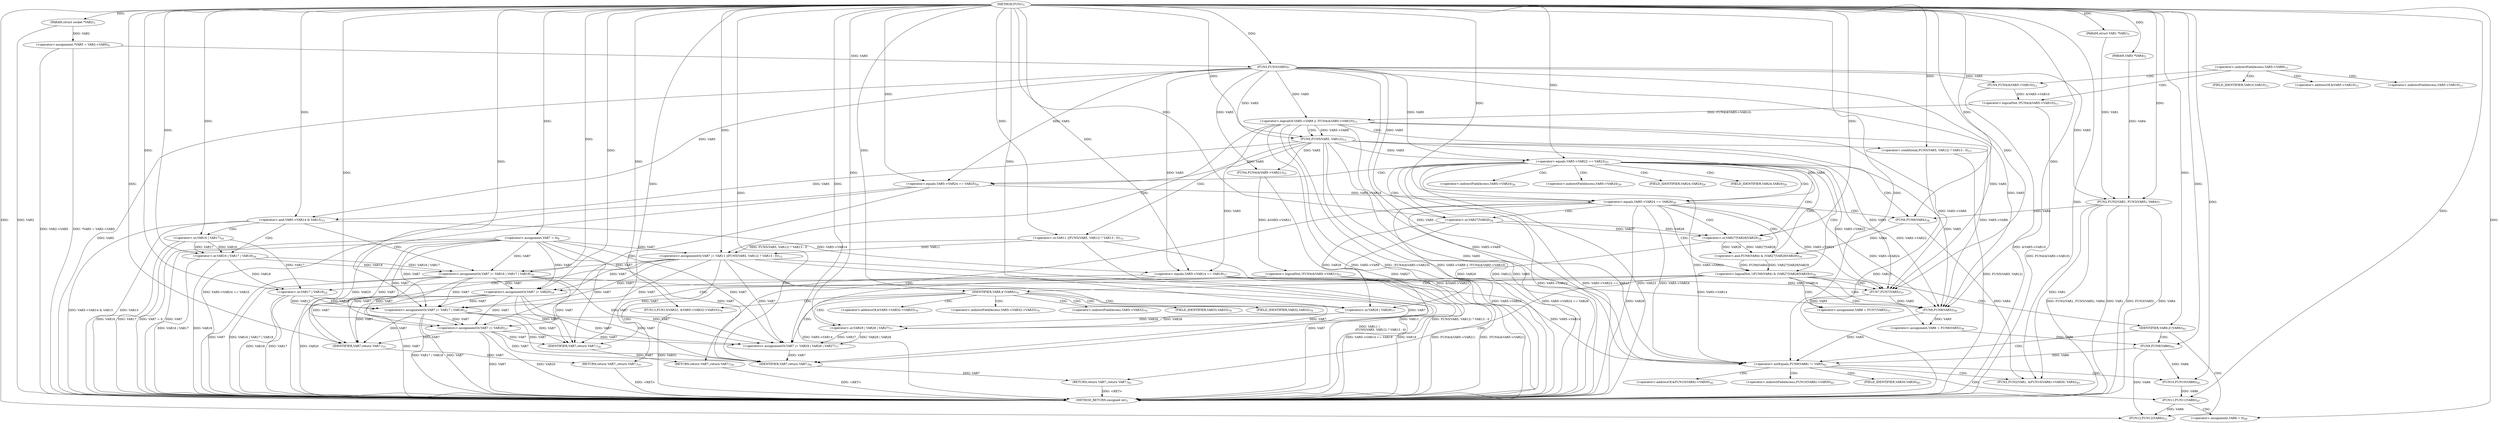 digraph "FUN1" {  
"8" [label = <(METHOD,FUN1)<SUB>1</SUB>> ]
"184" [label = <(METHOD_RETURN,unsigned int)<SUB>1</SUB>> ]
"9" [label = <(PARAM,struct VAR1 *VAR1)<SUB>1</SUB>> ]
"10" [label = <(PARAM,struct socket *VAR2)<SUB>1</SUB>> ]
"11" [label = <(PARAM,VAR3 *VAR4)<SUB>2</SUB>> ]
"15" [label = <(&lt;operator&gt;.assignment,*VAR5 = VAR2-&gt;VAR5)<SUB>4</SUB>> ]
"22" [label = <(FUN2,FUN2(VAR1, FUN3(VAR5), VAR4))<SUB>7</SUB>> ]
"27" [label = <(&lt;operator&gt;.assignment,VAR7 = 0)<SUB>8</SUB>> ]
"128" [label = <(&lt;operator&gt;.assignment,VAR8 = FUN7(VAR5))<SUB>37</SUB>> ]
"132" [label = <(&lt;operator&gt;.assignment,VAR6 = FUN8(VAR5))<SUB>39</SUB>> ]
"182" [label = <(RETURN,return VAR7;,return VAR7;)<SUB>81</SUB>> ]
"31" [label = <(&lt;operator&gt;.logicalOr,VAR5-&gt;VAR9 || !FUN4(&amp;VAR5-&gt;VAR10))<SUB>11</SUB>> ]
"53" [label = <(&lt;operator&gt;.and,VAR5-&gt;VAR14 &amp; VAR15)<SUB>15</SUB>> ]
"67" [label = <(&lt;operator&gt;.equals,VAR5-&gt;VAR14 == VAR19)<SUB>17</SUB>> ]
"77" [label = <(&lt;operator&gt;.logicalNot,!FUN4(&amp;VAR5-&gt;VAR21))<SUB>21</SUB>> ]
"90" [label = <(&lt;operator&gt;.equals,VAR5-&gt;VAR22 == VAR23)<SUB>25</SUB>> ]
"116" [label = <(&lt;operator&gt;.logicalNot,!(FUN6(VAR4) &amp; (VAR27|VAR28|VAR29)))<SUB>34</SUB>> ]
"137" [label = <(IDENTIFIER,VAR6,if (VAR6))<SUB>41</SUB>> ]
"163" [label = <(IDENTIFIER,VAR8,if (VAR8))<SUB>76</SUB>> ]
"183" [label = <(IDENTIFIER,VAR7,return VAR7;)<SUB>81</SUB>> ]
"24" [label = <(FUN3,FUN3(VAR5))<SUB>7</SUB>> ]
"42" [label = <(&lt;operators&gt;.assignmentOr,VAR7 |= VAR11 |
			(FUN5(VAR5, VAR12) ? VAR13 : 0))<SUB>12</SUB>> ]
"59" [label = <(&lt;operators&gt;.assignmentOr,VAR7 |= VAR16 | VAR17 | VAR18)<SUB>16</SUB>> ]
"73" [label = <(&lt;operators&gt;.assignmentOr,VAR7 |= VAR20)<SUB>18</SUB>> ]
"84" [label = <(&lt;operators&gt;.assignmentOr,VAR7 |= VAR17 | VAR18)<SUB>22</SUB>> ]
"126" [label = <(RETURN,return VAR7;,return VAR7;)<SUB>35</SUB>> ]
"130" [label = <(FUN7,FUN7(VAR5))<SUB>37</SUB>> ]
"134" [label = <(FUN8,FUN8(VAR5))<SUB>39</SUB>> ]
"160" [label = <(FUN12,FUN12(VAR6))<SUB>53</SUB>> ]
"165" [label = <(&lt;operators&gt;.assignmentOr,VAR7 |= VAR29 | VAR28 | VAR27)<SUB>77</SUB>> ]
"35" [label = <(&lt;operator&gt;.logicalNot,!FUN4(&amp;VAR5-&gt;VAR10))<SUB>11</SUB>> ]
"78" [label = <(FUN4,FUN4(&amp;VAR5-&gt;VAR21))<SUB>21</SUB>> ]
"97" [label = <(&lt;operator&gt;.equals,VAR5-&gt;VAR24 == VAR25)<SUB>26</SUB>> ]
"107" [label = <(&lt;operator&gt;.equals,VAR5-&gt;VAR24 == VAR26)<SUB>29</SUB>> ]
"117" [label = <(&lt;operator&gt;.and,FUN6(VAR4) &amp; (VAR27|VAR28|VAR29))<SUB>34</SUB>> ]
"127" [label = <(IDENTIFIER,VAR7,return VAR7;)<SUB>35</SUB>> ]
"140" [label = <(&lt;operator&gt;.notEquals,FUN9(VAR6) != VAR5)<SUB>43</SUB>> ]
"174" [label = <(FUN13,FUN13(VAR31, &amp;VAR5-&gt;VAR32-&gt;VAR33))<SUB>79</SUB>> ]
"36" [label = <(FUN4,FUN4(&amp;VAR5-&gt;VAR10))<SUB>11</SUB>> ]
"44" [label = <(&lt;operator&gt;.or,VAR11 |
			(FUN5(VAR5, VAR12) ? VAR13 : 0))<SUB>12</SUB>> ]
"61" [label = <(&lt;operator&gt;.or,VAR16 | VAR17 | VAR18)<SUB>16</SUB>> ]
"86" [label = <(&lt;operator&gt;.or,VAR17 | VAR18)<SUB>22</SUB>> ]
"103" [label = <(&lt;operators&gt;.assignmentOr,VAR7 |= VAR20)<SUB>27</SUB>> ]
"113" [label = <(RETURN,return VAR7;,return VAR7;)<SUB>30</SUB>> ]
"118" [label = <(FUN6,FUN6(VAR4))<SUB>34</SUB>> ]
"120" [label = <(&lt;operator&gt;.or,VAR27|VAR28|VAR29)<SUB>34</SUB>> ]
"145" [label = <(FUN2,FUN2(VAR1, &amp;FUN10(VAR6)-&gt;VAR30, VAR4))<SUB>45</SUB>> ]
"167" [label = <(&lt;operator&gt;.or,VAR29 | VAR28 | VAR27)<SUB>77</SUB>> ]
"46" [label = <(&lt;operator&gt;.conditional,FUN5(VAR5, VAR12) ? VAR13 : 0)<SUB>13</SUB>> ]
"62" [label = <(&lt;operator&gt;.or,VAR16 | VAR17)<SUB>16</SUB>> ]
"114" [label = <(IDENTIFIER,VAR7,return VAR7;)<SUB>30</SUB>> ]
"121" [label = <(&lt;operator&gt;.or,VAR27|VAR28)<SUB>34</SUB>> ]
"141" [label = <(FUN9,FUN9(VAR6))<SUB>43</SUB>> ]
"154" [label = <(FUN11,FUN11(VAR6))<SUB>47</SUB>> ]
"168" [label = <(&lt;operator&gt;.or,VAR29 | VAR28)<SUB>77</SUB>> ]
"47" [label = <(FUN5,FUN5(VAR5, VAR12))<SUB>13</SUB>> ]
"157" [label = <(&lt;operator&gt;.assignment,VAR8 = 0)<SUB>49</SUB>> ]
"149" [label = <(FUN10,FUN10(VAR6))<SUB>45</SUB>> ]
"32" [label = <(&lt;operator&gt;.indirectFieldAccess,VAR5-&gt;VAR9)<SUB>11</SUB>> ]
"37" [label = <(&lt;operator&gt;.addressOf,&amp;VAR5-&gt;VAR10)<SUB>11</SUB>> ]
"98" [label = <(&lt;operator&gt;.indirectFieldAccess,VAR5-&gt;VAR24)<SUB>26</SUB>> ]
"108" [label = <(&lt;operator&gt;.indirectFieldAccess,VAR5-&gt;VAR24)<SUB>29</SUB>> ]
"176" [label = <(&lt;operator&gt;.addressOf,&amp;VAR5-&gt;VAR32-&gt;VAR33)<SUB>79</SUB>> ]
"38" [label = <(&lt;operator&gt;.indirectFieldAccess,VAR5-&gt;VAR10)<SUB>11</SUB>> ]
"100" [label = <(FIELD_IDENTIFIER,VAR24,VAR24)<SUB>26</SUB>> ]
"110" [label = <(FIELD_IDENTIFIER,VAR24,VAR24)<SUB>29</SUB>> ]
"147" [label = <(&lt;operator&gt;.addressOf,&amp;FUN10(VAR6)-&gt;VAR30)<SUB>45</SUB>> ]
"177" [label = <(&lt;operator&gt;.indirectFieldAccess,VAR5-&gt;VAR32-&gt;VAR33)<SUB>79</SUB>> ]
"40" [label = <(FIELD_IDENTIFIER,VAR10,VAR10)<SUB>11</SUB>> ]
"148" [label = <(&lt;operator&gt;.indirectFieldAccess,FUN10(VAR6)-&gt;VAR30)<SUB>45</SUB>> ]
"178" [label = <(&lt;operator&gt;.indirectFieldAccess,VAR5-&gt;VAR32)<SUB>79</SUB>> ]
"181" [label = <(FIELD_IDENTIFIER,VAR33,VAR33)<SUB>79</SUB>> ]
"151" [label = <(FIELD_IDENTIFIER,VAR30,VAR30)<SUB>45</SUB>> ]
"180" [label = <(FIELD_IDENTIFIER,VAR32,VAR32)<SUB>79</SUB>> ]
  "126" -> "184"  [ label = "DDG: &lt;RET&gt;"] 
  "113" -> "184"  [ label = "DDG: &lt;RET&gt;"] 
  "182" -> "184"  [ label = "DDG: &lt;RET&gt;"] 
  "10" -> "184"  [ label = "DDG: VAR2"] 
  "15" -> "184"  [ label = "DDG: VAR2-&gt;VAR5"] 
  "15" -> "184"  [ label = "DDG: *VAR5 = VAR2-&gt;VAR5"] 
  "22" -> "184"  [ label = "DDG: VAR1"] 
  "24" -> "184"  [ label = "DDG: VAR5"] 
  "22" -> "184"  [ label = "DDG: FUN3(VAR5)"] 
  "22" -> "184"  [ label = "DDG: VAR4"] 
  "22" -> "184"  [ label = "DDG: FUN2(VAR1, FUN3(VAR5), VAR4)"] 
  "27" -> "184"  [ label = "DDG: VAR7"] 
  "27" -> "184"  [ label = "DDG: VAR7 = 0"] 
  "31" -> "184"  [ label = "DDG: VAR5-&gt;VAR9"] 
  "36" -> "184"  [ label = "DDG: &amp;VAR5-&gt;VAR10"] 
  "35" -> "184"  [ label = "DDG: FUN4(&amp;VAR5-&gt;VAR10)"] 
  "31" -> "184"  [ label = "DDG: !FUN4(&amp;VAR5-&gt;VAR10)"] 
  "31" -> "184"  [ label = "DDG: VAR5-&gt;VAR9 || !FUN4(&amp;VAR5-&gt;VAR10)"] 
  "42" -> "184"  [ label = "DDG: VAR7"] 
  "47" -> "184"  [ label = "DDG: VAR5"] 
  "46" -> "184"  [ label = "DDG: FUN5(VAR5, VAR12)"] 
  "44" -> "184"  [ label = "DDG: FUN5(VAR5, VAR12) ? VAR13 : 0"] 
  "42" -> "184"  [ label = "DDG: VAR11 |
			(FUN5(VAR5, VAR12) ? VAR13 : 0)"] 
  "53" -> "184"  [ label = "DDG: VAR5-&gt;VAR14 &amp; VAR15"] 
  "59" -> "184"  [ label = "DDG: VAR7"] 
  "62" -> "184"  [ label = "DDG: VAR17"] 
  "61" -> "184"  [ label = "DDG: VAR16 | VAR17"] 
  "61" -> "184"  [ label = "DDG: VAR18"] 
  "59" -> "184"  [ label = "DDG: VAR16 | VAR17 | VAR18"] 
  "67" -> "184"  [ label = "DDG: VAR5-&gt;VAR14"] 
  "67" -> "184"  [ label = "DDG: VAR5-&gt;VAR14 == VAR19"] 
  "73" -> "184"  [ label = "DDG: VAR7"] 
  "73" -> "184"  [ label = "DDG: VAR20"] 
  "78" -> "184"  [ label = "DDG: &amp;VAR5-&gt;VAR21"] 
  "77" -> "184"  [ label = "DDG: FUN4(&amp;VAR5-&gt;VAR21)"] 
  "77" -> "184"  [ label = "DDG: !FUN4(&amp;VAR5-&gt;VAR21)"] 
  "84" -> "184"  [ label = "DDG: VAR7"] 
  "86" -> "184"  [ label = "DDG: VAR17"] 
  "86" -> "184"  [ label = "DDG: VAR18"] 
  "84" -> "184"  [ label = "DDG: VAR17 | VAR18"] 
  "90" -> "184"  [ label = "DDG: VAR5-&gt;VAR22"] 
  "90" -> "184"  [ label = "DDG: VAR5-&gt;VAR22 == VAR23"] 
  "97" -> "184"  [ label = "DDG: VAR5-&gt;VAR24 == VAR25"] 
  "103" -> "184"  [ label = "DDG: VAR7"] 
  "103" -> "184"  [ label = "DDG: VAR20"] 
  "107" -> "184"  [ label = "DDG: VAR5-&gt;VAR24"] 
  "107" -> "184"  [ label = "DDG: VAR5-&gt;VAR24 == VAR26"] 
  "90" -> "184"  [ label = "DDG: VAR23"] 
  "44" -> "184"  [ label = "DDG: VAR11"] 
  "47" -> "184"  [ label = "DDG: VAR12"] 
  "107" -> "184"  [ label = "DDG: VAR26"] 
  "97" -> "184"  [ label = "DDG: VAR25"] 
  "174" -> "184"  [ label = "DDG: VAR31"] 
  "46" -> "184"  [ label = "DDG: VAR13"] 
  "67" -> "184"  [ label = "DDG: VAR19"] 
  "62" -> "184"  [ label = "DDG: VAR16"] 
  "53" -> "184"  [ label = "DDG: VAR15"] 
  "8" -> "9"  [ label = "DDG: "] 
  "8" -> "10"  [ label = "DDG: "] 
  "8" -> "11"  [ label = "DDG: "] 
  "10" -> "15"  [ label = "DDG: VAR2"] 
  "8" -> "27"  [ label = "DDG: "] 
  "130" -> "128"  [ label = "DDG: VAR5"] 
  "134" -> "132"  [ label = "DDG: VAR5"] 
  "183" -> "182"  [ label = "DDG: VAR7"] 
  "9" -> "22"  [ label = "DDG: VAR1"] 
  "8" -> "22"  [ label = "DDG: "] 
  "24" -> "22"  [ label = "DDG: VAR5"] 
  "11" -> "22"  [ label = "DDG: VAR4"] 
  "8" -> "137"  [ label = "DDG: "] 
  "8" -> "163"  [ label = "DDG: "] 
  "84" -> "183"  [ label = "DDG: VAR7"] 
  "165" -> "183"  [ label = "DDG: VAR7"] 
  "59" -> "183"  [ label = "DDG: VAR7"] 
  "103" -> "183"  [ label = "DDG: VAR7"] 
  "73" -> "183"  [ label = "DDG: VAR7"] 
  "27" -> "183"  [ label = "DDG: VAR7"] 
  "42" -> "183"  [ label = "DDG: VAR7"] 
  "8" -> "183"  [ label = "DDG: "] 
  "15" -> "24"  [ label = "DDG: VAR5"] 
  "8" -> "24"  [ label = "DDG: "] 
  "24" -> "31"  [ label = "DDG: VAR5"] 
  "35" -> "31"  [ label = "DDG: FUN4(&amp;VAR5-&gt;VAR10)"] 
  "44" -> "42"  [ label = "DDG: VAR11"] 
  "44" -> "42"  [ label = "DDG: FUN5(VAR5, VAR12) ? VAR13 : 0"] 
  "24" -> "53"  [ label = "DDG: VAR5"] 
  "47" -> "53"  [ label = "DDG: VAR5"] 
  "8" -> "53"  [ label = "DDG: "] 
  "61" -> "59"  [ label = "DDG: VAR16 | VAR17"] 
  "61" -> "59"  [ label = "DDG: VAR18"] 
  "24" -> "67"  [ label = "DDG: VAR5"] 
  "47" -> "67"  [ label = "DDG: VAR5"] 
  "53" -> "67"  [ label = "DDG: VAR5-&gt;VAR14"] 
  "8" -> "67"  [ label = "DDG: "] 
  "8" -> "73"  [ label = "DDG: "] 
  "78" -> "77"  [ label = "DDG: &amp;VAR5-&gt;VAR21"] 
  "86" -> "84"  [ label = "DDG: VAR17"] 
  "86" -> "84"  [ label = "DDG: VAR18"] 
  "24" -> "90"  [ label = "DDG: VAR5"] 
  "47" -> "90"  [ label = "DDG: VAR5"] 
  "8" -> "90"  [ label = "DDG: "] 
  "117" -> "116"  [ label = "DDG: FUN6(VAR4)"] 
  "117" -> "116"  [ label = "DDG: VAR27|VAR28|VAR29"] 
  "127" -> "126"  [ label = "DDG: VAR7"] 
  "24" -> "130"  [ label = "DDG: VAR5"] 
  "31" -> "130"  [ label = "DDG: VAR5-&gt;VAR9"] 
  "47" -> "130"  [ label = "DDG: VAR5"] 
  "67" -> "130"  [ label = "DDG: VAR5-&gt;VAR14"] 
  "90" -> "130"  [ label = "DDG: VAR5-&gt;VAR22"] 
  "107" -> "130"  [ label = "DDG: VAR5-&gt;VAR24"] 
  "8" -> "130"  [ label = "DDG: "] 
  "31" -> "134"  [ label = "DDG: VAR5-&gt;VAR9"] 
  "67" -> "134"  [ label = "DDG: VAR5-&gt;VAR14"] 
  "90" -> "134"  [ label = "DDG: VAR5-&gt;VAR22"] 
  "107" -> "134"  [ label = "DDG: VAR5-&gt;VAR24"] 
  "130" -> "134"  [ label = "DDG: VAR5"] 
  "8" -> "134"  [ label = "DDG: "] 
  "24" -> "134"  [ label = "DDG: VAR5"] 
  "47" -> "134"  [ label = "DDG: VAR5"] 
  "167" -> "165"  [ label = "DDG: VAR29 | VAR28"] 
  "167" -> "165"  [ label = "DDG: VAR27"] 
  "36" -> "35"  [ label = "DDG: &amp;VAR5-&gt;VAR10"] 
  "27" -> "42"  [ label = "DDG: VAR7"] 
  "8" -> "42"  [ label = "DDG: "] 
  "27" -> "59"  [ label = "DDG: VAR7"] 
  "42" -> "59"  [ label = "DDG: VAR7"] 
  "8" -> "59"  [ label = "DDG: "] 
  "27" -> "73"  [ label = "DDG: VAR7"] 
  "42" -> "73"  [ label = "DDG: VAR7"] 
  "59" -> "73"  [ label = "DDG: VAR7"] 
  "24" -> "78"  [ label = "DDG: VAR5"] 
  "47" -> "78"  [ label = "DDG: VAR5"] 
  "27" -> "84"  [ label = "DDG: VAR7"] 
  "42" -> "84"  [ label = "DDG: VAR7"] 
  "59" -> "84"  [ label = "DDG: VAR7"] 
  "73" -> "84"  [ label = "DDG: VAR7"] 
  "8" -> "84"  [ label = "DDG: "] 
  "118" -> "117"  [ label = "DDG: VAR4"] 
  "120" -> "117"  [ label = "DDG: VAR27|VAR28"] 
  "120" -> "117"  [ label = "DDG: VAR29"] 
  "84" -> "127"  [ label = "DDG: VAR7"] 
  "59" -> "127"  [ label = "DDG: VAR7"] 
  "103" -> "127"  [ label = "DDG: VAR7"] 
  "73" -> "127"  [ label = "DDG: VAR7"] 
  "27" -> "127"  [ label = "DDG: VAR7"] 
  "42" -> "127"  [ label = "DDG: VAR7"] 
  "8" -> "127"  [ label = "DDG: "] 
  "141" -> "160"  [ label = "DDG: VAR6"] 
  "154" -> "160"  [ label = "DDG: VAR6"] 
  "8" -> "160"  [ label = "DDG: "] 
  "27" -> "165"  [ label = "DDG: VAR7"] 
  "42" -> "165"  [ label = "DDG: VAR7"] 
  "59" -> "165"  [ label = "DDG: VAR7"] 
  "73" -> "165"  [ label = "DDG: VAR7"] 
  "84" -> "165"  [ label = "DDG: VAR7"] 
  "103" -> "165"  [ label = "DDG: VAR7"] 
  "8" -> "165"  [ label = "DDG: "] 
  "24" -> "36"  [ label = "DDG: VAR5"] 
  "8" -> "44"  [ label = "DDG: "] 
  "62" -> "61"  [ label = "DDG: VAR16"] 
  "62" -> "61"  [ label = "DDG: VAR17"] 
  "8" -> "61"  [ label = "DDG: "] 
  "62" -> "86"  [ label = "DDG: VAR17"] 
  "8" -> "86"  [ label = "DDG: "] 
  "61" -> "86"  [ label = "DDG: VAR18"] 
  "24" -> "97"  [ label = "DDG: VAR5"] 
  "47" -> "97"  [ label = "DDG: VAR5"] 
  "8" -> "97"  [ label = "DDG: "] 
  "8" -> "103"  [ label = "DDG: "] 
  "24" -> "107"  [ label = "DDG: VAR5"] 
  "47" -> "107"  [ label = "DDG: VAR5"] 
  "97" -> "107"  [ label = "DDG: VAR5-&gt;VAR24"] 
  "8" -> "107"  [ label = "DDG: "] 
  "114" -> "113"  [ label = "DDG: VAR7"] 
  "22" -> "118"  [ label = "DDG: VAR4"] 
  "8" -> "118"  [ label = "DDG: "] 
  "121" -> "120"  [ label = "DDG: VAR27"] 
  "121" -> "120"  [ label = "DDG: VAR28"] 
  "8" -> "120"  [ label = "DDG: "] 
  "141" -> "140"  [ label = "DDG: VAR6"] 
  "31" -> "140"  [ label = "DDG: VAR5-&gt;VAR9"] 
  "67" -> "140"  [ label = "DDG: VAR5-&gt;VAR14"] 
  "90" -> "140"  [ label = "DDG: VAR5-&gt;VAR22"] 
  "107" -> "140"  [ label = "DDG: VAR5-&gt;VAR24"] 
  "134" -> "140"  [ label = "DDG: VAR5"] 
  "8" -> "140"  [ label = "DDG: "] 
  "24" -> "140"  [ label = "DDG: VAR5"] 
  "47" -> "140"  [ label = "DDG: VAR5"] 
  "168" -> "167"  [ label = "DDG: VAR29"] 
  "168" -> "167"  [ label = "DDG: VAR28"] 
  "121" -> "167"  [ label = "DDG: VAR27"] 
  "8" -> "167"  [ label = "DDG: "] 
  "8" -> "174"  [ label = "DDG: "] 
  "8" -> "46"  [ label = "DDG: "] 
  "8" -> "62"  [ label = "DDG: "] 
  "27" -> "103"  [ label = "DDG: VAR7"] 
  "42" -> "103"  [ label = "DDG: VAR7"] 
  "59" -> "103"  [ label = "DDG: VAR7"] 
  "73" -> "103"  [ label = "DDG: VAR7"] 
  "84" -> "103"  [ label = "DDG: VAR7"] 
  "84" -> "114"  [ label = "DDG: VAR7"] 
  "59" -> "114"  [ label = "DDG: VAR7"] 
  "103" -> "114"  [ label = "DDG: VAR7"] 
  "73" -> "114"  [ label = "DDG: VAR7"] 
  "27" -> "114"  [ label = "DDG: VAR7"] 
  "42" -> "114"  [ label = "DDG: VAR7"] 
  "8" -> "114"  [ label = "DDG: "] 
  "8" -> "121"  [ label = "DDG: "] 
  "132" -> "141"  [ label = "DDG: VAR6"] 
  "8" -> "141"  [ label = "DDG: "] 
  "22" -> "145"  [ label = "DDG: VAR1"] 
  "8" -> "145"  [ label = "DDG: "] 
  "118" -> "145"  [ label = "DDG: VAR4"] 
  "120" -> "168"  [ label = "DDG: VAR29"] 
  "8" -> "168"  [ label = "DDG: "] 
  "121" -> "168"  [ label = "DDG: VAR28"] 
  "24" -> "47"  [ label = "DDG: VAR5"] 
  "31" -> "47"  [ label = "DDG: VAR5-&gt;VAR9"] 
  "8" -> "47"  [ label = "DDG: "] 
  "149" -> "154"  [ label = "DDG: VAR6"] 
  "8" -> "154"  [ label = "DDG: "] 
  "8" -> "157"  [ label = "DDG: "] 
  "141" -> "149"  [ label = "DDG: VAR6"] 
  "8" -> "149"  [ label = "DDG: "] 
  "31" -> "42"  [ label = "CDG: "] 
  "31" -> "44"  [ label = "CDG: "] 
  "31" -> "47"  [ label = "CDG: "] 
  "31" -> "46"  [ label = "CDG: "] 
  "53" -> "59"  [ label = "CDG: "] 
  "53" -> "61"  [ label = "CDG: "] 
  "53" -> "62"  [ label = "CDG: "] 
  "67" -> "73"  [ label = "CDG: "] 
  "77" -> "84"  [ label = "CDG: "] 
  "77" -> "86"  [ label = "CDG: "] 
  "90" -> "107"  [ label = "CDG: "] 
  "90" -> "98"  [ label = "CDG: "] 
  "90" -> "120"  [ label = "CDG: "] 
  "90" -> "121"  [ label = "CDG: "] 
  "90" -> "97"  [ label = "CDG: "] 
  "90" -> "118"  [ label = "CDG: "] 
  "90" -> "100"  [ label = "CDG: "] 
  "90" -> "108"  [ label = "CDG: "] 
  "90" -> "116"  [ label = "CDG: "] 
  "90" -> "110"  [ label = "CDG: "] 
  "90" -> "117"  [ label = "CDG: "] 
  "116" -> "128"  [ label = "CDG: "] 
  "116" -> "163"  [ label = "CDG: "] 
  "116" -> "132"  [ label = "CDG: "] 
  "116" -> "134"  [ label = "CDG: "] 
  "116" -> "137"  [ label = "CDG: "] 
  "116" -> "130"  [ label = "CDG: "] 
  "116" -> "182"  [ label = "CDG: "] 
  "116" -> "126"  [ label = "CDG: "] 
  "137" -> "160"  [ label = "CDG: "] 
  "137" -> "141"  [ label = "CDG: "] 
  "137" -> "140"  [ label = "CDG: "] 
  "163" -> "167"  [ label = "CDG: "] 
  "163" -> "178"  [ label = "CDG: "] 
  "163" -> "168"  [ label = "CDG: "] 
  "163" -> "181"  [ label = "CDG: "] 
  "163" -> "174"  [ label = "CDG: "] 
  "163" -> "180"  [ label = "CDG: "] 
  "163" -> "176"  [ label = "CDG: "] 
  "163" -> "177"  [ label = "CDG: "] 
  "163" -> "165"  [ label = "CDG: "] 
  "32" -> "37"  [ label = "CDG: "] 
  "32" -> "38"  [ label = "CDG: "] 
  "32" -> "40"  [ label = "CDG: "] 
  "32" -> "35"  [ label = "CDG: "] 
  "32" -> "36"  [ label = "CDG: "] 
  "97" -> "103"  [ label = "CDG: "] 
  "107" -> "120"  [ label = "CDG: "] 
  "107" -> "113"  [ label = "CDG: "] 
  "107" -> "121"  [ label = "CDG: "] 
  "107" -> "118"  [ label = "CDG: "] 
  "107" -> "116"  [ label = "CDG: "] 
  "107" -> "117"  [ label = "CDG: "] 
  "140" -> "154"  [ label = "CDG: "] 
  "140" -> "145"  [ label = "CDG: "] 
  "140" -> "149"  [ label = "CDG: "] 
  "140" -> "151"  [ label = "CDG: "] 
  "140" -> "148"  [ label = "CDG: "] 
  "140" -> "147"  [ label = "CDG: "] 
  "154" -> "157"  [ label = "CDG: "] 
}
